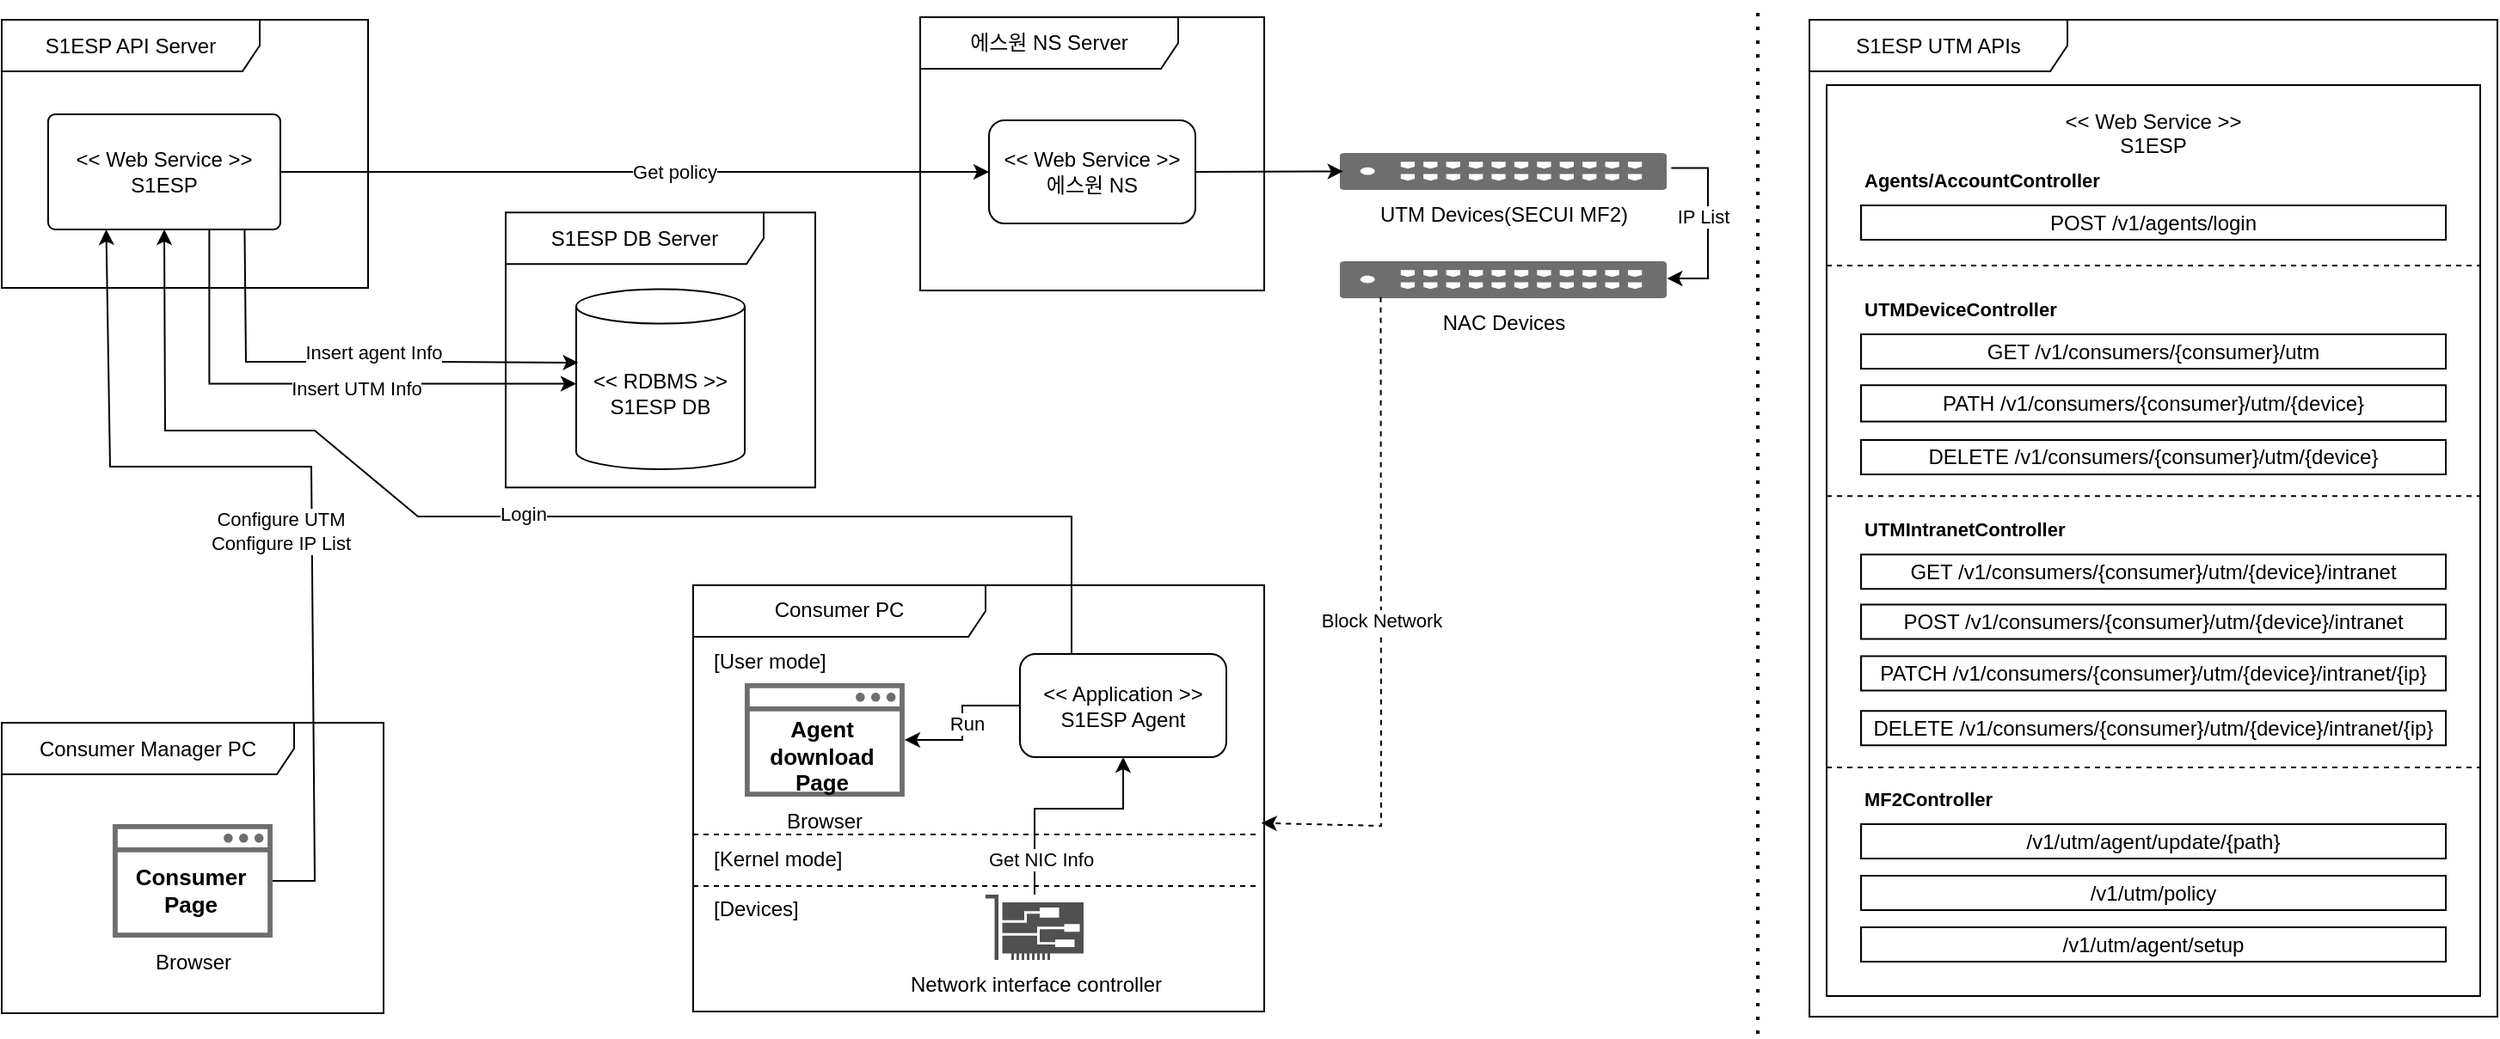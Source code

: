 <mxfile version="24.7.6">
  <diagram name="페이지-1" id="lI48-LUjIKv5oVbXYokH">
    <mxGraphModel dx="1589" dy="994" grid="0" gridSize="10" guides="1" tooltips="1" connect="1" arrows="1" fold="1" page="1" pageScale="1" pageWidth="1600" pageHeight="1400" background="#ffffff" math="0" shadow="0">
      <root>
        <mxCell id="0" />
        <mxCell id="1" parent="0" />
        <mxCell id="y2j8pdcFpELkHroc6ahy-34" value="&amp;lt;&amp;lt; Web Service&lt;span style=&quot;background-color: initial;&quot;&gt;&amp;nbsp;&amp;gt;&amp;gt;&lt;/span&gt;&lt;div&gt;S1ESP&lt;/div&gt;&lt;div&gt;&lt;br&gt;&lt;/div&gt;&lt;div&gt;&lt;br&gt;&lt;/div&gt;&lt;div&gt;&lt;br&gt;&lt;/div&gt;&lt;div&gt;&lt;br&gt;&lt;/div&gt;&lt;div&gt;&lt;br&gt;&lt;/div&gt;&lt;div&gt;&lt;br&gt;&lt;/div&gt;&lt;div&gt;&lt;br&gt;&lt;/div&gt;&lt;div&gt;&lt;br&gt;&lt;/div&gt;&lt;div&gt;&lt;br&gt;&lt;/div&gt;&lt;div&gt;&lt;br&gt;&lt;/div&gt;&lt;div&gt;&lt;br&gt;&lt;/div&gt;&lt;div&gt;&lt;br&gt;&lt;/div&gt;&lt;div&gt;&lt;br&gt;&lt;/div&gt;&lt;div&gt;&lt;br&gt;&lt;/div&gt;&lt;div&gt;&lt;br&gt;&lt;/div&gt;&lt;div&gt;&lt;br&gt;&lt;/div&gt;&lt;div&gt;&lt;br&gt;&lt;/div&gt;&lt;div&gt;&lt;br&gt;&lt;/div&gt;&lt;div&gt;&lt;br&gt;&lt;/div&gt;&lt;div&gt;&lt;br&gt;&lt;/div&gt;&lt;div&gt;&lt;br&gt;&lt;/div&gt;&lt;div&gt;&lt;br&gt;&lt;/div&gt;&lt;div&gt;&lt;br&gt;&lt;/div&gt;&lt;div&gt;&lt;br&gt;&lt;/div&gt;&lt;div&gt;&lt;br&gt;&lt;/div&gt;&lt;div&gt;&lt;br&gt;&lt;/div&gt;&lt;div&gt;&lt;br&gt;&lt;/div&gt;&lt;div&gt;&lt;br&gt;&lt;/div&gt;&lt;div&gt;&lt;br&gt;&lt;/div&gt;&lt;div&gt;&lt;br&gt;&lt;/div&gt;&lt;div&gt;&lt;br&gt;&lt;/div&gt;&lt;div&gt;&lt;br&gt;&lt;/div&gt;&lt;div&gt;&lt;br&gt;&lt;/div&gt;" style="rounded=1;whiteSpace=wrap;html=1;arcSize=0;" vertex="1" parent="1">
          <mxGeometry x="1100" y="79.5" width="380" height="530" as="geometry" />
        </mxCell>
        <mxCell id="y2j8pdcFpELkHroc6ahy-2" value="S1ESP UTM APIs" style="shape=umlFrame;whiteSpace=wrap;html=1;pointerEvents=0;width=150;height=30;" vertex="1" parent="1">
          <mxGeometry x="1090" y="41.5" width="400" height="580" as="geometry" />
        </mxCell>
        <mxCell id="y2j8pdcFpELkHroc6ahy-9" value="Consumer PC" style="shape=umlFrame;whiteSpace=wrap;html=1;pointerEvents=0;recursiveResize=0;container=1;collapsible=0;width=170;" vertex="1" parent="1">
          <mxGeometry x="441" y="370.5" width="332" height="247.94" as="geometry" />
        </mxCell>
        <mxCell id="y2j8pdcFpELkHroc6ahy-10" value="[User mode]" style="text;html=1;" vertex="1" parent="y2j8pdcFpELkHroc6ahy-9">
          <mxGeometry width="100" height="20" relative="1" as="geometry">
            <mxPoint x="10" y="30" as="offset" />
          </mxGeometry>
        </mxCell>
        <mxCell id="y2j8pdcFpELkHroc6ahy-11" value="" style="line;strokeWidth=1;dashed=1;labelPosition=center;verticalLabelPosition=bottom;align=left;verticalAlign=top;spacingLeft=20;spacingTop=15;html=1;whiteSpace=wrap;" vertex="1" parent="y2j8pdcFpELkHroc6ahy-9">
          <mxGeometry y="170" width="330" height="10" as="geometry" />
        </mxCell>
        <mxCell id="y2j8pdcFpELkHroc6ahy-142" style="edgeStyle=orthogonalEdgeStyle;rounded=0;orthogonalLoop=1;jettySize=auto;html=1;" edge="1" parent="y2j8pdcFpELkHroc6ahy-9" source="y2j8pdcFpELkHroc6ahy-7" target="y2j8pdcFpELkHroc6ahy-127">
          <mxGeometry relative="1" as="geometry" />
        </mxCell>
        <mxCell id="y2j8pdcFpELkHroc6ahy-145" value="Run" style="edgeLabel;html=1;align=center;verticalAlign=middle;resizable=0;points=[];" vertex="1" connectable="0" parent="y2j8pdcFpELkHroc6ahy-142">
          <mxGeometry x="-0.272" relative="1" as="geometry">
            <mxPoint y="10" as="offset" />
          </mxGeometry>
        </mxCell>
        <mxCell id="y2j8pdcFpELkHroc6ahy-7" value="&lt;div&gt;&amp;lt;&amp;lt; Application &amp;gt;&amp;gt;&lt;/div&gt;S1ESP Agent" style="rounded=1;whiteSpace=wrap;html=1;" vertex="1" parent="y2j8pdcFpELkHroc6ahy-9">
          <mxGeometry x="190" y="40" width="120" height="60" as="geometry" />
        </mxCell>
        <mxCell id="y2j8pdcFpELkHroc6ahy-12" value="" style="line;strokeWidth=1;dashed=1;labelPosition=center;verticalLabelPosition=bottom;align=left;verticalAlign=top;spacingLeft=20;spacingTop=15;html=1;whiteSpace=wrap;" vertex="1" parent="y2j8pdcFpELkHroc6ahy-9">
          <mxGeometry y="140" width="330" height="10" as="geometry" />
        </mxCell>
        <mxCell id="y2j8pdcFpELkHroc6ahy-17" style="edgeStyle=orthogonalEdgeStyle;rounded=0;orthogonalLoop=1;jettySize=auto;html=1;entryX=0.5;entryY=1;entryDx=0;entryDy=0;" edge="1" parent="y2j8pdcFpELkHroc6ahy-9" source="y2j8pdcFpELkHroc6ahy-8" target="y2j8pdcFpELkHroc6ahy-7">
          <mxGeometry relative="1" as="geometry">
            <Array as="points">
              <mxPoint x="198" y="130" />
              <mxPoint x="250" y="130" />
            </Array>
          </mxGeometry>
        </mxCell>
        <mxCell id="y2j8pdcFpELkHroc6ahy-18" value="Get NIC Info" style="edgeLabel;html=1;align=center;verticalAlign=middle;resizable=0;points=[];" vertex="1" connectable="0" parent="y2j8pdcFpELkHroc6ahy-17">
          <mxGeometry x="-0.042" y="-2" relative="1" as="geometry">
            <mxPoint x="-10" y="27" as="offset" />
          </mxGeometry>
        </mxCell>
        <mxCell id="y2j8pdcFpELkHroc6ahy-8" value="Network interface controller" style="sketch=0;pointerEvents=1;shadow=0;dashed=0;html=1;strokeColor=none;fillColor=#505050;labelPosition=center;verticalLabelPosition=bottom;verticalAlign=top;outlineConnect=0;align=center;shape=mxgraph.office.devices.nic;" vertex="1" parent="y2j8pdcFpELkHroc6ahy-9">
          <mxGeometry x="170" y="180" width="57" height="38" as="geometry" />
        </mxCell>
        <mxCell id="y2j8pdcFpELkHroc6ahy-13" value="[Kernel mode]" style="text;html=1;" vertex="1" parent="y2j8pdcFpELkHroc6ahy-9">
          <mxGeometry x="10" y="145" width="100" height="20" as="geometry" />
        </mxCell>
        <mxCell id="y2j8pdcFpELkHroc6ahy-15" value="[Devices]" style="text;html=1;" vertex="1" parent="y2j8pdcFpELkHroc6ahy-9">
          <mxGeometry x="10" y="174" width="100" height="20" as="geometry" />
        </mxCell>
        <mxCell id="y2j8pdcFpELkHroc6ahy-127" value="Browser" style="sketch=0;pointerEvents=1;shadow=0;dashed=0;html=1;strokeColor=none;fillColor=#6E6E6E;aspect=fixed;labelPosition=center;verticalLabelPosition=bottom;verticalAlign=top;align=center;outlineConnect=0;shape=mxgraph.vvd.web_browser;strokeWidth=1;" vertex="1" parent="y2j8pdcFpELkHroc6ahy-9">
          <mxGeometry x="30" y="57.0" width="92.95" height="66" as="geometry" />
        </mxCell>
        <mxCell id="y2j8pdcFpELkHroc6ahy-128" value="&lt;font style=&quot;font-size: 13px;&quot;&gt;&lt;b&gt;Agent download&lt;br&gt;Page&lt;/b&gt;&lt;/font&gt;" style="text;html=1;align=center;verticalAlign=middle;whiteSpace=wrap;rounded=0;fillColor=default;" vertex="1" parent="y2j8pdcFpELkHroc6ahy-9">
          <mxGeometry x="40" y="79.47" width="70" height="39.47" as="geometry" />
        </mxCell>
        <mxCell id="y2j8pdcFpELkHroc6ahy-20" value="&amp;lt;&amp;lt; RDBMS &amp;gt;&amp;gt;&lt;div&gt;S1ESP DB&lt;/div&gt;" style="shape=cylinder3;whiteSpace=wrap;html=1;boundedLbl=1;backgroundOutline=1;size=10;" vertex="1" parent="1">
          <mxGeometry x="373" y="198.26" width="98" height="104.74" as="geometry" />
        </mxCell>
        <mxCell id="y2j8pdcFpELkHroc6ahy-22" value="UTM Devices(SECUI MF2)" style="verticalLabelPosition=bottom;sketch=0;html=1;fillColor=#6E6E6E;strokeColor=none;verticalAlign=top;pointerEvents=1;align=center;shape=mxgraph.cisco_safe.security_icons.utm;" vertex="1" parent="1">
          <mxGeometry x="817" y="119" width="190" height="21.5" as="geometry" />
        </mxCell>
        <mxCell id="y2j8pdcFpELkHroc6ahy-23" style="rounded=0;orthogonalLoop=1;jettySize=auto;html=1;exitX=1;exitY=0.5;exitDx=0;exitDy=0;entryX=0.01;entryY=0.499;entryDx=0;entryDy=0;entryPerimeter=0;" edge="1" parent="1" source="y2j8pdcFpELkHroc6ahy-30" target="y2j8pdcFpELkHroc6ahy-22">
          <mxGeometry relative="1" as="geometry">
            <mxPoint x="920.68" y="89.38" as="sourcePoint" />
            <mxPoint x="1530.68" y="-180.62" as="targetPoint" />
          </mxGeometry>
        </mxCell>
        <mxCell id="y2j8pdcFpELkHroc6ahy-27" value="S1ESP DB Server" style="shape=umlFrame;whiteSpace=wrap;html=1;pointerEvents=0;width=150;height=30;" vertex="1" parent="1">
          <mxGeometry x="332" y="153.63" width="180" height="160" as="geometry" />
        </mxCell>
        <mxCell id="y2j8pdcFpELkHroc6ahy-29" value="에스원 NS Server" style="shape=umlFrame;whiteSpace=wrap;html=1;pointerEvents=0;width=150;height=30;" vertex="1" parent="1">
          <mxGeometry x="573" y="40" width="200" height="159" as="geometry" />
        </mxCell>
        <mxCell id="y2j8pdcFpELkHroc6ahy-30" value="&amp;lt;&amp;lt; Web Service &amp;gt;&amp;gt;&lt;br&gt;에스원 NS" style="rounded=1;whiteSpace=wrap;html=1;" vertex="1" parent="1">
          <mxGeometry x="613" y="100" width="120" height="60" as="geometry" />
        </mxCell>
        <mxCell id="y2j8pdcFpELkHroc6ahy-31" value="/v1/utm/policy" style="rounded=0;whiteSpace=wrap;html=1;" vertex="1" parent="1">
          <mxGeometry x="1120" y="539.5" width="340" height="20" as="geometry" />
        </mxCell>
        <mxCell id="y2j8pdcFpELkHroc6ahy-36" value="/v1/utm/agent/update/{path}" style="rounded=0;whiteSpace=wrap;html=1;" vertex="1" parent="1">
          <mxGeometry x="1120" y="509.5" width="340" height="20" as="geometry" />
        </mxCell>
        <mxCell id="y2j8pdcFpELkHroc6ahy-49" value="NAC Devices" style="verticalLabelPosition=bottom;sketch=0;html=1;fillColor=#6E6E6E;strokeColor=none;verticalAlign=top;pointerEvents=1;align=center;shape=mxgraph.cisco_safe.security_icons.utm;" vertex="1" parent="1">
          <mxGeometry x="817" y="182" width="190" height="21.5" as="geometry" />
        </mxCell>
        <mxCell id="y2j8pdcFpELkHroc6ahy-50" value="IP List" style="rounded=0;orthogonalLoop=1;jettySize=auto;html=1;entryX=1.001;entryY=0.467;entryDx=0;entryDy=0;entryPerimeter=0;exitX=1.014;exitY=0.409;exitDx=0;exitDy=0;exitPerimeter=0;edgeStyle=orthogonalEdgeStyle;" edge="1" parent="1" source="y2j8pdcFpELkHroc6ahy-22" target="y2j8pdcFpELkHroc6ahy-49">
          <mxGeometry x="-0.097" y="-3" relative="1" as="geometry">
            <mxPoint x="1178" y="297.562" as="sourcePoint" />
            <mxPoint x="1180.47" y="364.054" as="targetPoint" />
            <Array as="points">
              <mxPoint x="1031" y="127.5" />
              <mxPoint x="1031" y="192.5" />
            </Array>
            <mxPoint as="offset" />
          </mxGeometry>
        </mxCell>
        <mxCell id="y2j8pdcFpELkHroc6ahy-51" style="rounded=0;orthogonalLoop=1;jettySize=auto;html=1;dashed=1;entryX=0.995;entryY=0.558;entryDx=0;entryDy=0;entryPerimeter=0;exitX=0.125;exitY=0.971;exitDx=0;exitDy=0;exitPerimeter=0;" edge="1" parent="1" source="y2j8pdcFpELkHroc6ahy-49" target="y2j8pdcFpELkHroc6ahy-9">
          <mxGeometry relative="1" as="geometry">
            <mxPoint x="932" y="587.5" as="targetPoint" />
            <Array as="points">
              <mxPoint x="841" y="510.5" />
            </Array>
          </mxGeometry>
        </mxCell>
        <mxCell id="y2j8pdcFpELkHroc6ahy-53" value="Block Network" style="edgeLabel;html=1;align=center;verticalAlign=middle;resizable=0;points=[];" vertex="1" connectable="0" parent="y2j8pdcFpELkHroc6ahy-51">
          <mxGeometry x="0.091" y="-2" relative="1" as="geometry">
            <mxPoint x="2" y="-18" as="offset" />
          </mxGeometry>
        </mxCell>
        <mxCell id="y2j8pdcFpELkHroc6ahy-62" value="/v1/utm/agent/setup" style="rounded=0;whiteSpace=wrap;html=1;" vertex="1" parent="1">
          <mxGeometry x="1120" y="569.5" width="340" height="20" as="geometry" />
        </mxCell>
        <mxCell id="y2j8pdcFpELkHroc6ahy-63" value="GET /v1/consumers/{consumer}/utm/{device}/intranet" style="rounded=0;whiteSpace=wrap;html=1;" vertex="1" parent="1">
          <mxGeometry x="1120" y="352.63" width="340" height="20" as="geometry" />
        </mxCell>
        <mxCell id="y2j8pdcFpELkHroc6ahy-65" value="GET /v1/consumers/{consumer}/utm" style="rounded=0;whiteSpace=wrap;html=1;" vertex="1" parent="1">
          <mxGeometry x="1120" y="224.5" width="340" height="20" as="geometry" />
        </mxCell>
        <mxCell id="y2j8pdcFpELkHroc6ahy-66" value="PATH&amp;nbsp;/v1/consumers/{consumer}/utm/{device}" style="rounded=0;whiteSpace=wrap;html=1;" vertex="1" parent="1">
          <mxGeometry x="1120" y="254.12" width="340" height="21.13" as="geometry" />
        </mxCell>
        <mxCell id="y2j8pdcFpELkHroc6ahy-67" value="DELETE&amp;nbsp;/v1/consumers/{consumer}/utm/{device}" style="rounded=0;whiteSpace=wrap;html=1;" vertex="1" parent="1">
          <mxGeometry x="1120" y="286" width="340" height="20" as="geometry" />
        </mxCell>
        <mxCell id="y2j8pdcFpELkHroc6ahy-76" value="POST /v1/consumers/{consumer}/utm/{device}/intranet" style="rounded=0;whiteSpace=wrap;html=1;" vertex="1" parent="1">
          <mxGeometry x="1120" y="381.75" width="340" height="20" as="geometry" />
        </mxCell>
        <mxCell id="y2j8pdcFpELkHroc6ahy-77" value="PATCH /v1/consumers/{consumer}/utm/{device}/intranet/{ip}" style="rounded=0;whiteSpace=wrap;html=1;" vertex="1" parent="1">
          <mxGeometry x="1120" y="411.75" width="340" height="20" as="geometry" />
        </mxCell>
        <mxCell id="y2j8pdcFpELkHroc6ahy-78" value="DELETE /v1/consumers/{consumer}/utm/{device}/intranet/{ip}" style="rounded=0;whiteSpace=wrap;html=1;" vertex="1" parent="1">
          <mxGeometry x="1120" y="443.63" width="340" height="20" as="geometry" />
        </mxCell>
        <mxCell id="y2j8pdcFpELkHroc6ahy-80" value="POST&amp;nbsp;/v1/agents/login" style="rounded=0;whiteSpace=wrap;html=1;" vertex="1" parent="1">
          <mxGeometry x="1120" y="149.5" width="340" height="20" as="geometry" />
        </mxCell>
        <mxCell id="y2j8pdcFpELkHroc6ahy-84" value="" style="line;strokeWidth=1;dashed=1;labelPosition=center;verticalLabelPosition=bottom;align=left;verticalAlign=top;spacingLeft=20;spacingTop=15;html=1;whiteSpace=wrap;" vertex="1" parent="1">
          <mxGeometry x="1100" y="179.5" width="380" height="10" as="geometry" />
        </mxCell>
        <mxCell id="y2j8pdcFpELkHroc6ahy-86" value="" style="line;strokeWidth=1;dashed=1;labelPosition=center;verticalLabelPosition=bottom;align=left;verticalAlign=top;spacingLeft=20;spacingTop=15;html=1;whiteSpace=wrap;" vertex="1" parent="1">
          <mxGeometry x="1100" y="313.63" width="380" height="10" as="geometry" />
        </mxCell>
        <mxCell id="y2j8pdcFpELkHroc6ahy-87" value="" style="line;strokeWidth=1;dashed=1;labelPosition=center;verticalLabelPosition=bottom;align=left;verticalAlign=top;spacingLeft=20;spacingTop=15;html=1;whiteSpace=wrap;" vertex="1" parent="1">
          <mxGeometry x="1100" y="471.5" width="380" height="10" as="geometry" />
        </mxCell>
        <mxCell id="y2j8pdcFpELkHroc6ahy-88" value="&lt;b style=&quot;font-size: 11px;&quot;&gt;&lt;font style=&quot;font-size: 11px;&quot;&gt;MF2Controller&lt;/font&gt;&lt;/b&gt;" style="text;html=1;align=left;verticalAlign=middle;whiteSpace=wrap;rounded=0;fontSize=11;" vertex="1" parent="1">
          <mxGeometry x="1120" y="479.5" width="120" height="30" as="geometry" />
        </mxCell>
        <mxCell id="y2j8pdcFpELkHroc6ahy-89" value="&lt;span style=&quot;font-size: 11px;&quot;&gt;&lt;b style=&quot;font-size: 11px;&quot;&gt;UTMIntranetController&lt;/b&gt;&lt;/span&gt;" style="text;html=1;align=left;verticalAlign=middle;whiteSpace=wrap;rounded=0;fontSize=11;" vertex="1" parent="1">
          <mxGeometry x="1120" y="322.63" width="190" height="30" as="geometry" />
        </mxCell>
        <mxCell id="y2j8pdcFpELkHroc6ahy-90" value="&lt;span style=&quot;font-size: 11px;&quot;&gt;&lt;b style=&quot;font-size: 11px;&quot;&gt;UTMDeviceController&lt;/b&gt;&lt;/span&gt;" style="text;html=1;align=left;verticalAlign=middle;whiteSpace=wrap;rounded=0;fontSize=11;" vertex="1" parent="1">
          <mxGeometry x="1120" y="194.5" width="190" height="30" as="geometry" />
        </mxCell>
        <mxCell id="y2j8pdcFpELkHroc6ahy-91" value="&lt;span style=&quot;font-size: 11px;&quot;&gt;&lt;b style=&quot;font-size: 11px;&quot;&gt;Agents/AccountController&lt;/b&gt;&lt;/span&gt;" style="text;html=1;align=left;verticalAlign=middle;whiteSpace=wrap;rounded=0;fontSize=11;" vertex="1" parent="1">
          <mxGeometry x="1120" y="119.5" width="190" height="30" as="geometry" />
        </mxCell>
        <mxCell id="y2j8pdcFpELkHroc6ahy-136" style="rounded=0;orthogonalLoop=1;jettySize=auto;html=1;entryX=0;entryY=0.5;entryDx=0;entryDy=0;" edge="1" parent="1" source="y2j8pdcFpELkHroc6ahy-92" target="y2j8pdcFpELkHroc6ahy-30">
          <mxGeometry relative="1" as="geometry" />
        </mxCell>
        <mxCell id="y2j8pdcFpELkHroc6ahy-137" value="Get policy" style="edgeLabel;html=1;align=center;verticalAlign=middle;resizable=0;points=[];" vertex="1" connectable="0" parent="y2j8pdcFpELkHroc6ahy-136">
          <mxGeometry x="0.108" y="-5" relative="1" as="geometry">
            <mxPoint x="1" y="-5" as="offset" />
          </mxGeometry>
        </mxCell>
        <mxCell id="y2j8pdcFpELkHroc6ahy-92" value="&amp;lt;&amp;lt; Web Service&lt;span style=&quot;background-color: initial;&quot;&gt;&amp;nbsp;&amp;gt;&amp;gt;&lt;/span&gt;&lt;div&gt;S1ESP&lt;/div&gt;" style="rounded=1;whiteSpace=wrap;html=1;arcSize=6;" vertex="1" parent="1">
          <mxGeometry x="66" y="96.5" width="135" height="67" as="geometry" />
        </mxCell>
        <mxCell id="y2j8pdcFpELkHroc6ahy-93" value="S1ESP API Server" style="shape=umlFrame;whiteSpace=wrap;html=1;pointerEvents=0;width=150;height=30;" vertex="1" parent="1">
          <mxGeometry x="39" y="41.5" width="213" height="156" as="geometry" />
        </mxCell>
        <mxCell id="y2j8pdcFpELkHroc6ahy-101" style="rounded=0;orthogonalLoop=1;jettySize=auto;html=1;entryX=0.25;entryY=1;entryDx=0;entryDy=0;" edge="1" parent="1" source="y2j8pdcFpELkHroc6ahy-120" target="y2j8pdcFpELkHroc6ahy-92">
          <mxGeometry relative="1" as="geometry">
            <Array as="points">
              <mxPoint x="221" y="542.5" />
              <mxPoint x="219" y="301.5" />
              <mxPoint x="102" y="301.5" />
            </Array>
          </mxGeometry>
        </mxCell>
        <mxCell id="y2j8pdcFpELkHroc6ahy-102" value="Configure UTM&lt;br&gt;Configure IP List" style="edgeLabel;html=1;align=center;verticalAlign=middle;resizable=0;points=[];" vertex="1" connectable="0" parent="y2j8pdcFpELkHroc6ahy-101">
          <mxGeometry x="-0.127" relative="1" as="geometry">
            <mxPoint x="-19" y="-1" as="offset" />
          </mxGeometry>
        </mxCell>
        <mxCell id="y2j8pdcFpELkHroc6ahy-103" style="rounded=0;orthogonalLoop=1;jettySize=auto;html=1;entryX=0.5;entryY=1;entryDx=0;entryDy=0;exitX=0.25;exitY=0;exitDx=0;exitDy=0;" edge="1" parent="1" source="y2j8pdcFpELkHroc6ahy-7" target="y2j8pdcFpELkHroc6ahy-92">
          <mxGeometry relative="1" as="geometry">
            <Array as="points">
              <mxPoint x="661" y="330.5" />
              <mxPoint x="281" y="330.5" />
              <mxPoint x="221" y="280.5" />
              <mxPoint x="134" y="280.5" />
            </Array>
          </mxGeometry>
        </mxCell>
        <mxCell id="y2j8pdcFpELkHroc6ahy-131" value="Login" style="edgeLabel;html=1;align=center;verticalAlign=middle;resizable=0;points=[];" vertex="1" connectable="0" parent="y2j8pdcFpELkHroc6ahy-103">
          <mxGeometry x="-0.021" y="2" relative="1" as="geometry">
            <mxPoint x="-36" y="-4" as="offset" />
          </mxGeometry>
        </mxCell>
        <mxCell id="y2j8pdcFpELkHroc6ahy-107" style="rounded=0;orthogonalLoop=1;jettySize=auto;html=1;exitX=0.846;exitY=1.005;exitDx=0;exitDy=0;exitPerimeter=0;entryX=0.013;entryY=0.408;entryDx=0;entryDy=0;entryPerimeter=0;" edge="1" parent="1" source="y2j8pdcFpELkHroc6ahy-92" target="y2j8pdcFpELkHroc6ahy-20">
          <mxGeometry relative="1" as="geometry">
            <mxPoint x="197" y="164.5" as="sourcePoint" />
            <mxPoint x="345" y="241" as="targetPoint" />
            <Array as="points">
              <mxPoint x="181" y="240.5" />
              <mxPoint x="291" y="240.5" />
            </Array>
          </mxGeometry>
        </mxCell>
        <mxCell id="y2j8pdcFpELkHroc6ahy-110" value="Consumer Manager PC" style="shape=umlFrame;whiteSpace=wrap;html=1;pointerEvents=0;recursiveResize=0;container=1;collapsible=0;width=170;" vertex="1" parent="1">
          <mxGeometry x="39" y="450.5" width="222" height="169" as="geometry" />
        </mxCell>
        <mxCell id="y2j8pdcFpELkHroc6ahy-120" value="Browser" style="sketch=0;pointerEvents=1;shadow=0;dashed=0;html=1;strokeColor=none;fillColor=#6E6E6E;aspect=fixed;labelPosition=center;verticalLabelPosition=bottom;verticalAlign=top;align=center;outlineConnect=0;shape=mxgraph.vvd.web_browser;strokeWidth=1;" vertex="1" parent="y2j8pdcFpELkHroc6ahy-110">
          <mxGeometry x="64.52" y="59.0" width="92.95" height="66" as="geometry" />
        </mxCell>
        <mxCell id="y2j8pdcFpELkHroc6ahy-124" value="&lt;font style=&quot;font-size: 13px;&quot;&gt;&lt;b&gt;Consumer&lt;br&gt;Page&lt;/b&gt;&lt;/font&gt;" style="text;html=1;align=center;verticalAlign=middle;whiteSpace=wrap;rounded=0;fillColor=default;" vertex="1" parent="y2j8pdcFpELkHroc6ahy-110">
          <mxGeometry x="74.52" y="77.41" width="70" height="39.47" as="geometry" />
        </mxCell>
        <mxCell id="y2j8pdcFpELkHroc6ahy-138" style="rounded=0;orthogonalLoop=1;jettySize=auto;html=1;exitX=0.694;exitY=1.001;exitDx=0;exitDy=0;exitPerimeter=0;edgeStyle=orthogonalEdgeStyle;entryX=0;entryY=0;entryDx=0;entryDy=55;entryPerimeter=0;" edge="1" parent="1" source="y2j8pdcFpELkHroc6ahy-92" target="y2j8pdcFpELkHroc6ahy-20">
          <mxGeometry relative="1" as="geometry">
            <mxPoint x="161" y="210.5" as="sourcePoint" />
            <mxPoint x="351" y="260.5" as="targetPoint" />
          </mxGeometry>
        </mxCell>
        <mxCell id="y2j8pdcFpELkHroc6ahy-139" value="Insert agent Info" style="edgeLabel;html=1;align=center;verticalAlign=middle;resizable=0;points=[];" vertex="1" connectable="0" parent="y2j8pdcFpELkHroc6ahy-138">
          <mxGeometry x="-0.459" y="-6" relative="1" as="geometry">
            <mxPoint x="101" y="-11" as="offset" />
          </mxGeometry>
        </mxCell>
        <mxCell id="y2j8pdcFpELkHroc6ahy-141" value="Insert UTM Info" style="edgeLabel;html=1;align=center;verticalAlign=middle;resizable=0;points=[];" vertex="1" connectable="0" parent="y2j8pdcFpELkHroc6ahy-138">
          <mxGeometry x="0.077" y="-2" relative="1" as="geometry">
            <mxPoint x="12" as="offset" />
          </mxGeometry>
        </mxCell>
        <mxCell id="y2j8pdcFpELkHroc6ahy-148" value="" style="endArrow=none;dashed=1;html=1;dashPattern=1 3;strokeWidth=2;rounded=0;" edge="1" parent="1">
          <mxGeometry width="50" height="50" relative="1" as="geometry">
            <mxPoint x="1060" y="631.5" as="sourcePoint" />
            <mxPoint x="1060" y="31.5" as="targetPoint" />
          </mxGeometry>
        </mxCell>
      </root>
    </mxGraphModel>
  </diagram>
</mxfile>
